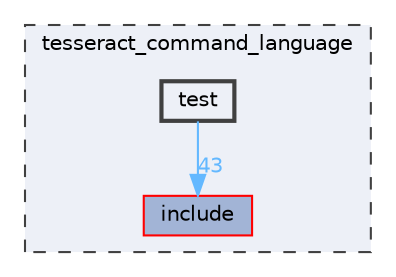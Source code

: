 digraph "tesseract_command_language/test"
{
 // LATEX_PDF_SIZE
  bgcolor="transparent";
  edge [fontname=Helvetica,fontsize=10,labelfontname=Helvetica,labelfontsize=10];
  node [fontname=Helvetica,fontsize=10,shape=box,height=0.2,width=0.4];
  compound=true
  subgraph clusterdir_fa47c2fa9b13a12fc195f1b83854b816 {
    graph [ bgcolor="#edf0f7", pencolor="grey25", label="tesseract_command_language", fontname=Helvetica,fontsize=10 style="filled,dashed", URL="dir_fa47c2fa9b13a12fc195f1b83854b816.html",tooltip=""]
  dir_2b031ec1caa2ca366acbfc90a3bdbe33 [label="include", fillcolor="#a2b4d6", color="red", style="filled", URL="dir_2b031ec1caa2ca366acbfc90a3bdbe33.html",tooltip=""];
  dir_51fd89f1dd6dbe5c86fe8c3ab0b1349b [label="test", fillcolor="#edf0f7", color="grey25", style="filled,bold", URL="dir_51fd89f1dd6dbe5c86fe8c3ab0b1349b.html",tooltip=""];
  }
  dir_51fd89f1dd6dbe5c86fe8c3ab0b1349b->dir_2b031ec1caa2ca366acbfc90a3bdbe33 [headlabel="43", labeldistance=1.5 headhref="dir_000062_000008.html" color="steelblue1" fontcolor="steelblue1"];
}
